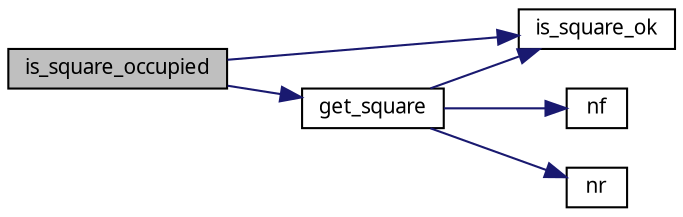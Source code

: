 digraph G
{
  edge [fontname="FreeSans.ttf",fontsize="10",labelfontname="FreeSans.ttf",labelfontsize="10"];
  node [fontname="FreeSans.ttf",fontsize="10",shape=record];
  rankdir=LR;
  Node1 [label="is_square_occupied",height=0.2,width=0.4,color="black", fillcolor="grey75", style="filled" fontcolor="black"];
  Node1 -> Node2 [color="midnightblue",fontsize="10",style="solid",fontname="FreeSans.ttf"];
  Node2 [label="get_square",height=0.2,width=0.4,color="black", fillcolor="white", style="filled",URL="$chess_8cpp.html#a7f80fd2642ad8082fafa898f35241bd8"];
  Node2 -> Node3 [color="midnightblue",fontsize="10",style="solid",fontname="FreeSans.ttf"];
  Node3 [label="is_square_ok",height=0.2,width=0.4,color="black", fillcolor="white", style="filled",URL="$chess_8cpp.html#a8e3468f434c2f689409db4e6e4928249"];
  Node2 -> Node4 [color="midnightblue",fontsize="10",style="solid",fontname="FreeSans.ttf"];
  Node4 [label="nf",height=0.2,width=0.4,color="black", fillcolor="white", style="filled",URL="$chess_8cpp.html#ab88873b88790f371d7913bb87727eca0"];
  Node2 -> Node5 [color="midnightblue",fontsize="10",style="solid",fontname="FreeSans.ttf"];
  Node5 [label="nr",height=0.2,width=0.4,color="black", fillcolor="white", style="filled",URL="$chess_8cpp.html#a1c163d634f56f54a16343c41b906f646"];
  Node1 -> Node3 [color="midnightblue",fontsize="10",style="solid",fontname="FreeSans.ttf"];
}
